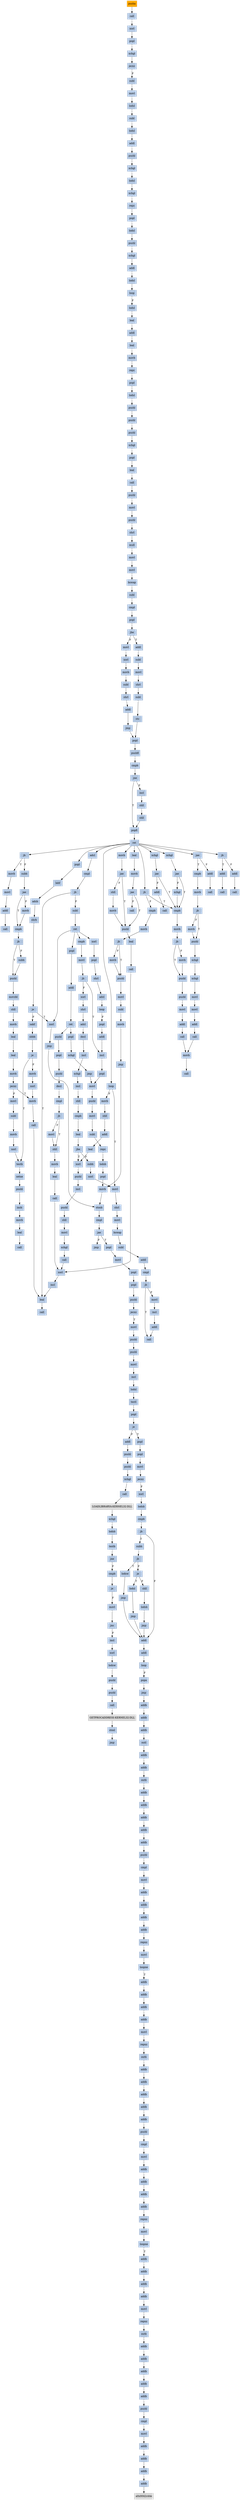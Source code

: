 strict digraph G {
	graph [bgcolor=transparent,
		name=G
	];
	node [color=lightsteelblue,
		fillcolor=lightsteelblue,
		shape=rectangle,
		style=filled
	];
	a0x004677fcpusha_	[color=lightgrey,
		fillcolor=orange,
		label=pusha];
	a0x004677fdcall_0x0046780b	[label=call];
	a0x004677fcpusha_ -> a0x004677fdcall_0x0046780b	[color="#000000"];
	a0x0046780bxorl_ecx_ecx	[label=xorl];
	a0x004677fdcall_0x0046780b -> a0x0046780bxorl_ecx_ecx	[color="#000000"];
	a0x0046780dpopl_esi	[label=popl];
	a0x0046780bxorl_ecx_ecx -> a0x0046780dpopl_esi	[color="#000000"];
	a0x0046780exchgl_ecx_esi_	[label=xchgl];
	a0x0046780dpopl_esi -> a0x0046780exchgl_ecx_esi_	[color="#000000"];
	a0x00467810jecxz_0x00467806	[label=jecxz];
	a0x0046780exchgl_ecx_esi_ -> a0x00467810jecxz_0x00467806	[color="#000000"];
	a0x00467812subl_ecx_esi	[label=subl];
	a0x00467810jecxz_0x00467806 -> a0x00467812subl_ecx_esi	[color="#000000",
		label=F];
	a0x00467814movl_esi_ebx	[label=movl];
	a0x00467812subl_ecx_esi -> a0x00467814movl_esi_ebx	[color="#000000"];
	a0x00467816lodsl_ds_esi__eax	[label=lodsl];
	a0x00467814movl_esi_ebx -> a0x00467816lodsl_ds_esi__eax	[color="#000000"];
	a0x00467817subl_eax_ebx	[label=subl];
	a0x00467816lodsl_ds_esi__eax -> a0x00467817subl_eax_ebx	[color="#000000"];
	a0x00467819lodsl_ds_esi__eax	[label=lodsl];
	a0x00467817subl_eax_ebx -> a0x00467819lodsl_ds_esi__eax	[color="#000000"];
	a0x0046781aaddl_ebx_eax	[label=addl];
	a0x00467819lodsl_ds_esi__eax -> a0x0046781aaddl_ebx_eax	[color="#000000"];
	a0x0046781cpushl_eax	[label=pushl];
	a0x0046781aaddl_ebx_eax -> a0x0046781cpushl_eax	[color="#000000"];
	a0x0046781dxchgl_eax_edi	[label=xchgl];
	a0x0046781cpushl_eax -> a0x0046781dxchgl_eax_edi	[color="#000000"];
	a0x0046781elodsl_ds_esi__eax	[label=lodsl];
	a0x0046781dxchgl_eax_edi -> a0x0046781elodsl_ds_esi__eax	[color="#000000"];
	a0x0046781fxchgl_eax_ecx	[label=xchgl];
	a0x0046781elodsl_ds_esi__eax -> a0x0046781fxchgl_eax_ecx	[color="#000000"];
	a0x00467820repz_movsl_ds_esi__es_edi_	[label=repz];
	a0x0046781fxchgl_eax_ecx -> a0x00467820repz_movsl_ds_esi__es_edi_	[color="#000000"];
	a0x00467822popl_esi	[label=popl];
	a0x00467820repz_movsl_ds_esi__es_edi_ -> a0x00467822popl_esi	[color="#000000"];
	a0x00467823lodsl_ds_esi__eax	[label=lodsl];
	a0x00467822popl_esi -> a0x00467823lodsl_ds_esi__eax	[color="#000000"];
	a0x00467824pushl_esi	[label=pushl];
	a0x00467823lodsl_ds_esi__eax -> a0x00467824pushl_esi	[color="#000000"];
	a0x00467825xchgl_eax_ecx	[label=xchgl];
	a0x00467824pushl_esi -> a0x00467825xchgl_eax_ecx	[color="#000000"];
	a0x00467826addl_ebx_esi_	[label=addl];
	a0x00467825xchgl_eax_ecx -> a0x00467826addl_ebx_esi_	[color="#000000"];
	a0x00467828lodsl_ds_esi__eax	[label=lodsl];
	a0x00467826addl_ebx_esi_ -> a0x00467828lodsl_ds_esi__eax	[color="#000000"];
	a0x00467829loop_0x00467826	[label=loop];
	a0x00467828lodsl_ds_esi__eax -> a0x00467829loop_0x00467826	[color="#000000"];
	a0x0046782blodsl_ds_esi__eax	[label=lodsl];
	a0x00467829loop_0x00467826 -> a0x0046782blodsl_ds_esi__eax	[color="#000000",
		label=F];
	a0x0046782cleal_0x10esi__ebp	[label=leal];
	a0x0046782blodsl_ds_esi__eax -> a0x0046782cleal_0x10esi__ebp	[color="#000000"];
	a0x0046782faddl_ebx_ebp_	[label=addl];
	a0x0046782cleal_0x10esi__ebp -> a0x0046782faddl_ebx_ebp_	[color="#000000"];
	a0x00467832leal_0x1cebp__edi	[label=leal];
	a0x0046782faddl_ebx_ebp_ -> a0x00467832leal_0x1cebp__edi	[color="#000000"];
	a0x00467835movb_0x1cUINT8_ch	[label=movb];
	a0x00467832leal_0x1cebp__edi -> a0x00467835movb_0x1cUINT8_ch	[color="#000000"];
	a0x00467837repz_stosl_eax_es_edi_	[label=repz];
	a0x00467835movb_0x1cUINT8_ch -> a0x00467837repz_stosl_eax_es_edi_	[color="#000000"];
	a0x00467839popl_esi	[label=popl];
	a0x00467837repz_stosl_eax_es_edi_ -> a0x00467839popl_esi	[color="#000000"];
	a0x0046783alodsl_ds_esi__eax	[label=lodsl];
	a0x00467839popl_esi -> a0x0046783alodsl_ds_esi__eax	[color="#000000"];
	a0x0046783bpushl_ebx	[label=pushl];
	a0x0046783alodsl_ds_esi__eax -> a0x0046783bpushl_ebx	[color="#000000"];
	a0x0046783cpushl_eax	[label=pushl];
	a0x0046783bpushl_ebx -> a0x0046783cpushl_eax	[color="#000000"];
	a0x0046783dpushl_ecx	[label=pushl];
	a0x0046783cpushl_eax -> a0x0046783dpushl_ecx	[color="#000000"];
	a0x0046783exchgl_eax_edi	[label=xchgl];
	a0x0046783dpushl_ecx -> a0x0046783exchgl_eax_edi	[color="#000000"];
	a0x0046783fpopl_eax	[label=popl];
	a0x0046783exchgl_eax_edi -> a0x0046783fpopl_eax	[color="#000000"];
	a0x00467840leal_0x5cebpeax4__edx	[label=leal];
	a0x0046783fpopl_eax -> a0x00467840leal_0x5cebpeax4__edx	[color="#000000"];
	a0x00467844call_esi_	[label=call];
	a0x00467840leal_0x5cebpeax4__edx -> a0x00467844call_esi_	[color="#000000"];
	a0x00467a2apushl_eax	[label=pushl];
	a0x00467844call_esi_ -> a0x00467a2apushl_eax	[color="#000000"];
	a0x00467a2bmovl_0x8ebp__eax	[label=movl];
	a0x00467a2apushl_eax -> a0x00467a2bmovl_0x8ebp__eax	[color="#000000"];
	a0x00467a2epushl_edx	[label=pushl];
	a0x00467a2bmovl_0x8ebp__eax -> a0x00467a2epushl_edx	[color="#000000"];
	a0x00467a2fshrl_0xbUINT8_eax	[label=shrl];
	a0x00467a2epushl_edx -> a0x00467a2fshrl_0xbUINT8_eax	[color="#000000"];
	a0x00467a32mull_edx__eax	[label=mull];
	a0x00467a2fshrl_0xbUINT8_eax -> a0x00467a32mull_edx__eax	[color="#000000"];
	a0x00467a34movl_ebp__edx	[label=movl];
	a0x00467a32mull_edx__eax -> a0x00467a34movl_ebp__edx	[color="#000000"];
	a0x00467a37movl_edx__edx	[label=movl];
	a0x00467a34movl_ebp__edx -> a0x00467a37movl_edx__edx	[color="#000000"];
	a0x00467a39bswap_edx	[label=bswap];
	a0x00467a37movl_edx__edx -> a0x00467a39bswap_edx	[color="#000000"];
	a0x00467a3bsubl_0x4ebp__edx	[label=subl];
	a0x00467a39bswap_edx -> a0x00467a3bsubl_0x4ebp__edx	[color="#000000"];
	a0x00467a3ecmpl_edx_eax	[label=cmpl];
	a0x00467a3bsubl_0x4ebp__edx -> a0x00467a3ecmpl_edx_eax	[color="#000000"];
	a0x00467a40popl_edx	[label=popl];
	a0x00467a3ecmpl_edx_eax -> a0x00467a40popl_edx	[color="#000000"];
	a0x00467a41jbe_0x00467a53	[label=jbe];
	a0x00467a40popl_edx -> a0x00467a41jbe_0x00467a53	[color="#000000"];
	a0x00467a43movl_eax_0x8ebp_	[label=movl];
	a0x00467a41jbe_0x00467a53 -> a0x00467a43movl_eax_0x8ebp_	[color="#000000",
		label=F];
	a0x00467a53addl_eax_0x4ebp_	[label=addl];
	a0x00467a41jbe_0x00467a53 -> a0x00467a53addl_eax_0x4ebp_	[color="#000000",
		label=T];
	a0x00467a46xorl_eax_eax	[label=xorl];
	a0x00467a43movl_eax_0x8ebp_ -> a0x00467a46xorl_eax_eax	[color="#000000"];
	a0x00467a48movb_0x8UINT8_ah	[label=movb];
	a0x00467a46xorl_eax_eax -> a0x00467a48movb_0x8UINT8_ah	[color="#000000"];
	a0x00467a4asubl_edx__eax	[label=subl];
	a0x00467a48movb_0x8UINT8_ah -> a0x00467a4asubl_edx__eax	[color="#000000"];
	a0x00467a4cshrl_0x5UINT8_eax	[label=shrl];
	a0x00467a4asubl_edx__eax -> a0x00467a4cshrl_0x5UINT8_eax	[color="#000000"];
	a0x00467a4faddl_eax_edx_	[label=addl];
	a0x00467a4cshrl_0x5UINT8_eax -> a0x00467a4faddl_eax_edx_	[color="#000000"];
	a0x00467a51jmp_0x00467a61	[label=jmp];
	a0x00467a4faddl_eax_edx_ -> a0x00467a51jmp_0x00467a61	[color="#000000"];
	a0x00467a61popl_eax	[label=popl];
	a0x00467a51jmp_0x00467a61 -> a0x00467a61popl_eax	[color="#000000"];
	a0x00467a62pushfl_	[label=pushfl];
	a0x00467a61popl_eax -> a0x00467a62pushfl_	[color="#000000"];
	a0x00467a63cmpb_0x0UINT8_0xbebp_	[label=cmpb];
	a0x00467a62pushfl_ -> a0x00467a63cmpb_0x0UINT8_0xbebp_	[color="#000000"];
	a0x00467a67jne_0x00467a74	[label=jne];
	a0x00467a63cmpb_0x0UINT8_0xbebp_ -> a0x00467a67jne_0x00467a74	[color="#000000"];
	a0x00467a74popfl_	[label=popfl];
	a0x00467a67jne_0x00467a74 -> a0x00467a74popfl_	[color="#000000",
		label=T];
	a0x00467a69incl_ebp_	[label=incl];
	a0x00467a67jne_0x00467a74 -> a0x00467a69incl_ebp_	[color="#000000",
		label=F];
	a0x00467a75ret	[label=ret];
	a0x00467a74popfl_ -> a0x00467a75ret	[color="#000000"];
	a0x00467846jb_0x0046789f	[label=jb];
	a0x00467a75ret -> a0x00467846jb_0x0046789f	[color="#000000"];
	a0x00467a7eadcl_eax_eax	[label=adcl];
	a0x00467a75ret -> a0x00467a7eadcl_eax_eax	[color="#000000"];
	a0x004678a8jae_0x004678f6	[label=jae];
	a0x00467a75ret -> a0x004678a8jae_0x004678f6	[color="#000000"];
	a0x004678aejb_0x004678c9	[label=jb];
	a0x00467a75ret -> a0x004678aejb_0x004678c9	[color="#000000"];
	a0x004678cexchgl_ebx_0x10ebp_	[label=xchgl];
	a0x00467a75ret -> a0x004678cexchgl_ebx_0x10ebp_	[color="#000000"];
	a0x00467a8bleal_0x4edx__edx	[label=leal];
	a0x00467a75ret -> a0x00467a8bleal_0x4edx__edx	[color="#000000"];
	a0x00467a94movb_0x9UINT8_al	[label=movb];
	a0x00467a75ret -> a0x00467a94movb_0x9UINT8_al	[color="#000000"];
	a0x004678d7xchgl_ebx_0x14ebp_	[label=xchgl];
	a0x00467a75ret -> a0x004678d7xchgl_ebx_0x14ebp_	[color="#000000"];
	a0x00467884popl_edx	[label=popl];
	a0x00467a75ret -> a0x00467884popl_edx	[color="#000000"];
	a0x0046796bloop_0x0046794d	[label=loop];
	a0x00467a75ret -> a0x0046796bloop_0x0046794d	[color="#000000"];
	a0x004678b4jb_0x004678df	[label=jb];
	a0x00467a75ret -> a0x004678b4jb_0x004678df	[color="#000000"];
	a0x00467848subb_0x3UINT8_al	[label=subb];
	a0x00467846jb_0x0046789f -> a0x00467848subb_0x3UINT8_al	[color="#000000",
		label=F];
	a0x0046789fmovb_0x30UINT8_cl	[label=movb];
	a0x00467846jb_0x0046789f -> a0x0046789fmovb_0x30UINT8_cl	[color="#000000",
		label=T];
	a0x0046784ajae_0x0046784e	[label=jae];
	a0x00467848subb_0x3UINT8_al -> a0x0046784ajae_0x0046784e	[color="#000000"];
	a0x0046784cmovb_0x0UINT8_al	[label=movb];
	a0x0046784ajae_0x0046784e -> a0x0046784cmovb_0x0UINT8_al	[color="#000000",
		label=F];
	a0x0046784ecmpb_0x7UINT8_al	[label=cmpb];
	a0x0046784ajae_0x0046784e -> a0x0046784ecmpb_0x7UINT8_al	[color="#000000",
		label=T];
	a0x0046784cmovb_0x0UINT8_al -> a0x0046784ecmpb_0x7UINT8_al	[color="#000000"];
	a0x00467850jb_0x00467854	[label=jb];
	a0x0046784ecmpb_0x7UINT8_al -> a0x00467850jb_0x00467854	[color="#000000"];
	a0x00467854pushl_eax	[label=pushl];
	a0x00467850jb_0x00467854 -> a0x00467854pushl_eax	[color="#000000",
		label=T];
	a0x00467852subb_0x3UINT8_al	[label=subb];
	a0x00467850jb_0x00467854 -> a0x00467852subb_0x3UINT8_al	[color="#000000",
		label=F];
	a0x00467855movzbl__1edi__ebx	[label=movzbl];
	a0x00467854pushl_eax -> a0x00467855movzbl__1edi__ebx	[color="#000000"];
	a0x00467859shll_0x3UINT8_ebx	[label=shll];
	a0x00467855movzbl__1edi__ebx -> a0x00467859shll_0x3UINT8_ebx	[color="#000000"];
	a0x0046785cmovb_0x0UINT8_bl	[label=movb];
	a0x00467859shll_0x3UINT8_ebx -> a0x0046785cmovb_0x0UINT8_bl	[color="#000000"];
	a0x0046785eleal_ebxebx2__ebx	[label=leal];
	a0x0046785cmovb_0x0UINT8_bl -> a0x0046785eleal_ebxebx2__ebx	[color="#000000"];
	a0x00467861leal_0x100cebpebx4__ebx	[label=leal];
	a0x0046785eleal_ebxebx2__ebx -> a0x00467861leal_0x100cebpebx4__ebx	[color="#000000"];
	a0x00467868movb_0x1UINT8_al	[label=movb];
	a0x00467861leal_0x100cebpebx4__ebx -> a0x00467868movb_0x1UINT8_al	[color="#000000"];
	a0x0046786ajecxz_0x00467895	[label=jecxz];
	a0x00467868movb_0x1UINT8_al -> a0x0046786ajecxz_0x00467895	[color="#000000"];
	a0x00467895movb_0x1UINT8_ch	[label=movb];
	a0x0046786ajecxz_0x00467895 -> a0x00467895movb_0x1UINT8_ch	[color="#000000",
		label=T];
	a0x0046786cmovl_edi_edx	[label=movl];
	a0x0046786ajecxz_0x00467895 -> a0x0046786cmovl_edi_edx	[color="#000000",
		label=F];
	a0x00467897call_0x8esi_	[label=call];
	a0x00467895movb_0x1UINT8_ch -> a0x00467897call_0x8esi_	[color="#000000"];
	a0x00467a79leal_ebxeax4__edx	[label=leal];
	a0x00467897call_0x8esi_ -> a0x00467a79leal_ebxeax4__edx	[color="#000000"];
	a0x00467a7ccall_esi_	[label=call];
	a0x00467a79leal_ebxeax4__edx -> a0x00467a7ccall_esi_	[color="#000000"];
	a0x00467a80cmpl_ecx_eax	[label=cmpl];
	a0x00467a7eadcl_eax_eax -> a0x00467a80cmpl_ecx_eax	[color="#000000"];
	a0x00467a82jb_0x00467a79	[label=jb];
	a0x00467a80cmpl_ecx_eax -> a0x00467a82jb_0x00467a79	[color="#000000"];
	a0x00467a82jb_0x00467a79 -> a0x00467a79leal_ebxeax4__edx	[color="#000000",
		label=T];
	a0x00467a84subl_ecx_eax	[label=subl];
	a0x00467a82jb_0x00467a79 -> a0x00467a84subl_ecx_eax	[color="#000000",
		label=F];
	a0x00467a56subl_eax_0x8ebp_	[label=subl];
	a0x00467a53addl_eax_0x4ebp_ -> a0x00467a56subl_eax_0x8ebp_	[color="#000000"];
	a0x00467a59movl_edx__eax	[label=movl];
	a0x00467a56subl_eax_0x8ebp_ -> a0x00467a59movl_edx__eax	[color="#000000"];
	a0x00467a5bshrl_0x5UINT8_eax	[label=shrl];
	a0x00467a59movl_edx__eax -> a0x00467a5bshrl_0x5UINT8_eax	[color="#000000"];
	a0x00467a5esubl_eax_edx_	[label=subl];
	a0x00467a5bshrl_0x5UINT8_eax -> a0x00467a5esubl_eax_edx_	[color="#000000"];
	a0x00467a60stc_	[label=stc];
	a0x00467a5esubl_eax_edx_ -> a0x00467a60stc_	[color="#000000"];
	a0x00467a60stc_ -> a0x00467a61popl_eax	[color="#000000"];
	a0x00467a6cshll_0x8UINT8_0x4ebp_	[label=shll];
	a0x00467a69incl_ebp_ -> a0x00467a6cshll_0x8UINT8_0x4ebp_	[color="#000000"];
	a0x00467a70shll_0x8UINT8_0x8ebp_	[label=shll];
	a0x00467a6cshll_0x8UINT8_0x4ebp_ -> a0x00467a70shll_0x8UINT8_0x8ebp_	[color="#000000"];
	a0x00467a70shll_0x8UINT8_0x8ebp_ -> a0x00467a74popfl_	[color="#000000"];
	a0x00467a86ret	[label=ret];
	a0x00467a84subl_ecx_eax -> a0x00467a86ret	[color="#000000"];
	a0x0046789axorl_ecx_ecx	[label=xorl];
	a0x00467a86ret -> a0x0046789axorl_ecx_ecx	[color="#000000"];
	a0x00467aa4popl_ebx	[label=popl];
	a0x00467a86ret -> a0x00467aa4popl_ebx	[color="#000000"];
	a0x0046792acmpb_0x4UINT8_al	[label=cmpb];
	a0x00467a86ret -> a0x0046792acmpb_0x4UINT8_al	[color="#000000"];
	a0x00467983xorl_edx_edx	[label=xorl];
	a0x00467a86ret -> a0x00467983xorl_edx_edx	[color="#000000"];
	a0x0046789cjmp_0x1cesi_	[label=jmp];
	a0x0046789axorl_ecx_ecx -> a0x0046789cjmp_0x1cesi_	[color="#000000"];
	a0x0046799fstosb_al_es_edi_	[label=stosb];
	a0x0046789cjmp_0x1cesi_ -> a0x0046799fstosb_al_es_edi_	[color="#000000"];
	a0x004679a0cmpl_0x24esi__edi	[label=cmpl];
	a0x0046799fstosb_al_es_edi_ -> a0x004679a0cmpl_0x24esi__edi	[color="#000000"];
	a0x004679a3jae_0x004679a8	[label=jae];
	a0x004679a0cmpl_0x24esi__edi -> a0x004679a3jae_0x004679a8	[color="#000000"];
	a0x004679a5jmp_0x20esi_	[label=jmp];
	a0x004679a3jae_0x004679a8 -> a0x004679a5jmp_0x20esi_	[color="#000000",
		label=F];
	a0x004679a8popl_eax	[label=popl];
	a0x004679a3jae_0x004679a8 -> a0x004679a8popl_eax	[color="#000000",
		label=T];
	a0x004678a1movl_0xcebp__ebx	[label=movl];
	a0x0046789fmovb_0x30UINT8_cl -> a0x004678a1movl_0xcebp__ebx	[color="#000000"];
	a0x004678a4addl_ecx_edx	[label=addl];
	a0x004678a1movl_0xcebp__ebx -> a0x004678a4addl_ecx_edx	[color="#000000"];
	a0x004678a6call_esi_	[label=call];
	a0x004678a4addl_ecx_edx -> a0x004678a6call_esi_	[color="#000000"];
	a0x004678aaaddl_ecx_edx	[label=addl];
	a0x004678a8jae_0x004678f6 -> a0x004678aaaddl_ecx_edx	[color="#000000",
		label=F];
	a0x004678f6cmpb_0x7UINT8_al	[label=cmpb];
	a0x004678a8jae_0x004678f6 -> a0x004678f6cmpb_0x7UINT8_al	[color="#000000",
		label=T];
	a0x004678accall_esi_	[label=call];
	a0x004678aaaddl_ecx_edx -> a0x004678accall_esi_	[color="#000000"];
	a0x004678c9addl_0x60UINT8_edx	[label=addl];
	a0x004678aejb_0x004678c9 -> a0x004678c9addl_0x60UINT8_edx	[color="#000000",
		label=T];
	a0x004678b0addl_ecx_edx	[label=addl];
	a0x004678aejb_0x004678c9 -> a0x004678b0addl_ecx_edx	[color="#000000",
		label=F];
	a0x004678cccall_esi_	[label=call];
	a0x004678c9addl_0x60UINT8_edx -> a0x004678cccall_esi_	[color="#000000"];
	a0x004678d1jae_0x004678df	[label=jae];
	a0x004678cexchgl_ebx_0x10ebp_ -> a0x004678d1jae_0x004678df	[color="#000000"];
	a0x004678dfcmpb_0x7UINT8_al	[label=cmpb];
	a0x004678d1jae_0x004678df -> a0x004678dfcmpb_0x7UINT8_al	[color="#000000",
		label=T];
	a0x004678d3addl_ecx_edx	[label=addl];
	a0x004678d1jae_0x004678df -> a0x004678d3addl_ecx_edx	[color="#000000",
		label=F];
	a0x004678e1movb_0x8UINT8_al	[label=movb];
	a0x004678dfcmpb_0x7UINT8_al -> a0x004678e1movb_0x8UINT8_al	[color="#000000"];
	a0x004678e3jb_0x004678e7	[label=jb];
	a0x004678e1movb_0x8UINT8_al -> a0x004678e3jb_0x004678e7	[color="#000000"];
	a0x004678e7pushl_eax	[label=pushl];
	a0x004678e3jb_0x004678e7 -> a0x004678e7pushl_eax	[color="#000000",
		label=T];
	a0x004678e5movb_0xbUINT8_al	[label=movb];
	a0x004678e3jb_0x004678e7 -> a0x004678e5movb_0xbUINT8_al	[color="#000000",
		label=F];
	a0x004678e8pushl_ebx	[label=pushl];
	a0x004678e7pushl_eax -> a0x004678e8pushl_ebx	[color="#000000"];
	a0x004678e9movl_ebp_edx	[label=movl];
	a0x004678e8pushl_ebx -> a0x004678e9movl_ebp_edx	[color="#000000"];
	a0x004678ebaddl_0x38esi__edx	[label=addl];
	a0x004678e9movl_ebp_edx -> a0x004678ebaddl_0x38esi__edx	[color="#000000"];
	a0x004678eecall_0xcesi_	[label=call];
	a0x004678ebaddl_0x38esi__edx -> a0x004678eecall_0xcesi_	[color="#000000"];
	a0x00467a87movb_0x8UINT8_cl	[label=movb];
	a0x004678eecall_0xcesi_ -> a0x00467a87movb_0x8UINT8_cl	[color="#000000"];
	a0x00467a89call_esi_	[label=call];
	a0x00467a87movb_0x8UINT8_cl -> a0x00467a89call_esi_	[color="#000000"];
	a0x00467a8emovb_0x1UINT8_al	[label=movb];
	a0x00467a8bleal_0x4edx__edx -> a0x00467a8emovb_0x1UINT8_al	[color="#000000"];
	a0x00467a90jae_0x00467a9d	[label=jae];
	a0x00467a8emovb_0x1UINT8_al -> a0x00467a90jae_0x00467a9d	[color="#000000"];
	a0x00467a92call_esi_	[label=call];
	a0x00467a90jae_0x00467a9d -> a0x00467a92call_esi_	[color="#000000",
		label=F];
	a0x00467a9dpushl_eax	[label=pushl];
	a0x00467a90jae_0x00467a9d -> a0x00467a9dpushl_eax	[color="#000000",
		label=T];
	a0x00467a96jae_0x00467a9d	[label=jae];
	a0x00467a94movb_0x9UINT8_al -> a0x00467a96jae_0x00467a9d	[color="#000000"];
	a0x00467a96jae_0x00467a9d -> a0x00467a9dpushl_eax	[color="#000000",
		label=T];
	a0x00467a98shll_0x5UINT8_ecx	[label=shll];
	a0x00467a96jae_0x00467a9d -> a0x00467a98shll_0x5UINT8_ecx	[color="#000000",
		label=F];
	a0x00467a9eleal_edxeax4__ebx	[label=leal];
	a0x00467a9dpushl_eax -> a0x00467a9eleal_edxeax4__ebx	[color="#000000"];
	a0x00467aa1call_0x4esi_	[label=call];
	a0x00467a9eleal_edxeax4__ebx -> a0x00467aa1call_0x4esi_	[color="#000000"];
	a0x00467a76xorl_eax_eax	[label=xorl];
	a0x00467aa1call_0x4esi_ -> a0x00467a76xorl_eax_eax	[color="#000000"];
	a0x00467a78incl_eax	[label=incl];
	a0x00467a76xorl_eax_eax -> a0x00467a78incl_eax	[color="#000000"];
	a0x00467a78incl_eax -> a0x00467a79leal_ebxeax4__edx	[color="#000000"];
	a0x00467aa5addl_ebx_eax	[label=addl];
	a0x00467aa4popl_ebx -> a0x00467aa5addl_ebx_eax	[color="#000000"];
	a0x00467aa7ret	[label=ret];
	a0x00467aa5addl_ebx_eax -> a0x00467aa7ret	[color="#000000"];
	a0x004678f1popl_ebx	[label=popl];
	a0x00467aa7ret -> a0x004678f1popl_ebx	[color="#000000"];
	a0x00467910pushl_0x3UINT8	[label=pushl];
	a0x00467aa7ret -> a0x00467910pushl_0x3UINT8	[color="#000000"];
	a0x004678f2xchgl_eax_ecx	[label=xchgl];
	a0x004678f1popl_ebx -> a0x004678f2xchgl_eax_ecx	[color="#000000"];
	a0x004678f3jmp_0x30esi_	[label=jmp];
	a0x004678f2xchgl_eax_ecx -> a0x004678f3jmp_0x30esi_	[color="#000000"];
	a0x00467991movl_ebx_0xcebp_	[label=movl];
	a0x004678f3jmp_0x30esi_ -> a0x00467991movl_ebx_0xcebp_	[color="#000000"];
	a0x00467994pushl_esi	[label=pushl];
	a0x00467991movl_ebx_0xcebp_ -> a0x00467994pushl_esi	[color="#000000"];
	a0x00467995movl_edi_esi	[label=movl];
	a0x00467994pushl_esi -> a0x00467995movl_edi_esi	[color="#000000"];
	a0x00467997subl_ebx_esi	[label=subl];
	a0x00467995movl_edi_esi -> a0x00467997subl_ebx_esi	[color="#000000"];
	a0x00467999repz_movsb_ds_esi__es_edi_	[label=repz];
	a0x00467997subl_ebx_esi -> a0x00467999repz_movsb_ds_esi__es_edi_	[color="#000000"];
	a0x0046799blodsb_ds_esi__al	[label=lodsb];
	a0x00467999repz_movsb_ds_esi__es_edi_ -> a0x0046799blodsb_ds_esi__al	[color="#000000"];
	a0x0046799cpopl_esi	[label=popl];
	a0x0046799blodsb_ds_esi__al -> a0x0046799cpopl_esi	[color="#000000"];
	a0x0046799dmovb_0xffffff80UINT8_cl	[label=movb];
	a0x0046799cpopl_esi -> a0x0046799dmovb_0xffffff80UINT8_cl	[color="#000000"];
	a0x0046799dmovb_0xffffff80UINT8_cl -> a0x0046799fstosb_al_es_edi_	[color="#000000"];
	a0x004678d5call_esi_	[label=call];
	a0x004678d3addl_ecx_edx -> a0x004678d5call_esi_	[color="#000000"];
	a0x004678dajae_0x004678df	[label=jae];
	a0x004678d7xchgl_ebx_0x14ebp_ -> a0x004678dajae_0x004678df	[color="#000000"];
	a0x004678dajae_0x004678df -> a0x004678dfcmpb_0x7UINT8_al	[color="#000000",
		label=T];
	a0x004678dcxchgl_ebx_0x18ebp_	[label=xchgl];
	a0x004678dajae_0x004678df -> a0x004678dcxchgl_ebx_0x18ebp_	[color="#000000",
		label=F];
	a0x004678dcxchgl_ebx_0x18ebp_ -> a0x004678dfcmpb_0x7UINT8_al	[color="#000000"];
	a0x004678e5movb_0xbUINT8_al -> a0x004678e7pushl_eax	[color="#000000"];
	a0x00467852subb_0x3UINT8_al -> a0x00467854pushl_eax	[color="#000000"];
	a0x0046786esubl_0xcebp__edx	[label=subl];
	a0x0046786cmovl_edi_edx -> a0x0046786esubl_0xcebp__edx	[color="#000000"];
	a0x00467871movb_edx__ch	[label=movb];
	a0x0046786esubl_0xcebp__edx -> a0x00467871movb_edx__ch	[color="#000000"];
	a0x00467873xorl_edx_edx	[label=xorl];
	a0x00467871movb_edx__ch -> a0x00467873xorl_edx_edx	[color="#000000"];
	a0x00467875testb_ch_cl	[label=testb];
	a0x00467873xorl_edx_edx -> a0x00467875testb_ch_cl	[color="#000000"];
	a0x00467877setne_dh	[label=setne];
	a0x00467875testb_ch_cl -> a0x00467877setne_dh	[color="#000000"];
	a0x0046787apushl_edx	[label=pushl];
	a0x00467877setne_dh -> a0x0046787apushl_edx	[color="#000000"];
	a0x0046787bincb_dh	[label=incb];
	a0x0046787apushl_edx -> a0x0046787bincb_dh	[color="#000000"];
	a0x0046787dmovb_al_dl	[label=movb];
	a0x0046787bincb_dh -> a0x0046787dmovb_al_dl	[color="#000000"];
	a0x0046787fleal_ebxedx4__edx	[label=leal];
	a0x0046787dmovb_al_dl -> a0x0046787fleal_ebxedx4__edx	[color="#000000"];
	a0x00467882call_esi_	[label=call];
	a0x0046787fleal_ebxedx4__edx -> a0x00467882call_esi_	[color="#000000"];
	a0x00467885lahf_	[label=lahf];
	a0x00467884popl_edx -> a0x00467885lahf_	[color="#000000"];
	a0x00467886adcb_al_al	[label=adcb];
	a0x00467885lahf_ -> a0x00467886adcb_al_al	[color="#000000"];
	a0x00467888shrb_cl	[label=shrb];
	a0x00467886adcb_al_al -> a0x00467888shrb_cl	[color="#000000"];
	a0x0046788aje_0x0046789a	[label=je];
	a0x00467888shrb_cl -> a0x0046788aje_0x0046789a	[color="#000000"];
	a0x0046788aje_0x0046789a -> a0x0046789axorl_ecx_ecx	[color="#000000",
		label=T];
	a0x0046788csahf_	[label=sahf];
	a0x0046788aje_0x0046789a -> a0x0046788csahf_	[color="#000000",
		label=F];
	a0x0046788dsbbb_dl_dh	[label=sbbb];
	a0x0046788csahf_ -> a0x0046788dsbbb_dl_dh	[color="#000000"];
	a0x0046788fje_0x00467875	[label=je];
	a0x0046788dsbbb_dl_dh -> a0x0046788fje_0x00467875	[color="#000000"];
	a0x0046788fje_0x00467875 -> a0x00467875testb_ch_cl	[color="#000000",
		label=T];
	a0x00467891movb_0x0UINT8_ah	[label=movb];
	a0x0046788fje_0x00467875 -> a0x00467891movb_0x0UINT8_ah	[color="#000000",
		label=F];
	a0x00467893xorl_ecx_ecx	[label=xorl];
	a0x00467891movb_0x0UINT8_ah -> a0x00467893xorl_ecx_ecx	[color="#000000"];
	a0x00467893xorl_ecx_ecx -> a0x00467895movb_0x1UINT8_ch	[color="#000000"];
	a0x004678f8movb_0x7UINT8_al	[label=movb];
	a0x004678f6cmpb_0x7UINT8_al -> a0x004678f8movb_0x7UINT8_al	[color="#000000"];
	a0x004678fajb_0x004678fe	[label=jb];
	a0x004678f8movb_0x7UINT8_al -> a0x004678fajb_0x004678fe	[color="#000000"];
	a0x004678fepushl_eax	[label=pushl];
	a0x004678fajb_0x004678fe -> a0x004678fepushl_eax	[color="#000000",
		label=T];
	a0x004678fcmovb_0xaUINT8_al	[label=movb];
	a0x004678fajb_0x004678fe -> a0x004678fcmovb_0xaUINT8_al	[color="#000000",
		label=F];
	a0x004678ffxchgl_ebx_0x10ebp_	[label=xchgl];
	a0x004678fepushl_eax -> a0x004678ffxchgl_ebx_0x10ebp_	[color="#000000"];
	a0x00467902xchgl_ebx_0x14ebp_	[label=xchgl];
	a0x004678ffxchgl_ebx_0x10ebp_ -> a0x00467902xchgl_ebx_0x14ebp_	[color="#000000"];
	a0x00467905movl_ebx_0x18ebp_	[label=movl];
	a0x00467902xchgl_ebx_0x14ebp_ -> a0x00467905movl_ebx_0x18ebp_	[color="#000000"];
	a0x00467908movl_ebp_edx	[label=movl];
	a0x00467905movl_ebx_0x18ebp_ -> a0x00467908movl_ebp_edx	[color="#000000"];
	a0x0046790aaddl_0x3cesi__edx	[label=addl];
	a0x00467908movl_ebp_edx -> a0x0046790aaddl_0x3cesi__edx	[color="#000000"];
	a0x0046790dcall_0xcesi_	[label=call];
	a0x0046790aaddl_0x3cesi__edx -> a0x0046790dcall_0xcesi_	[color="#000000"];
	a0x0046790dcall_0xcesi_ -> a0x00467a87movb_0x8UINT8_cl	[color="#000000"];
	a0x00467a9bmovb_0x11UINT8_al	[label=movb];
	a0x00467a98shll_0x5UINT8_ecx -> a0x00467a9bmovb_0x11UINT8_al	[color="#000000"];
	a0x00467a9bmovb_0x11UINT8_al -> a0x00467a9dpushl_eax	[color="#000000"];
	a0x00467912popl_ecx	[label=popl];
	a0x00467910pushl_0x3UINT8 -> a0x00467912popl_ecx	[color="#000000"];
	a0x00467913pushl_eax	[label=pushl];
	a0x00467912popl_ecx -> a0x00467913pushl_eax	[color="#000000"];
	a0x00467914decl_eax	[label=decl];
	a0x00467913pushl_eax -> a0x00467914decl_eax	[color="#000000"];
	a0x00467915cmpl_ecx_eax	[label=cmpl];
	a0x00467914decl_eax -> a0x00467915cmpl_ecx_eax	[color="#000000"];
	a0x00467917jb_0x0046791b	[label=jb];
	a0x00467915cmpl_ecx_eax -> a0x00467917jb_0x0046791b	[color="#000000"];
	a0x00467919movl_ecx_eax	[label=movl];
	a0x00467917jb_0x0046791b -> a0x00467919movl_ecx_eax	[color="#000000",
		label=F];
	a0x0046791bshll_0x6UINT8_eax	[label=shll];
	a0x00467917jb_0x0046791b -> a0x0046791bshll_0x6UINT8_eax	[color="#000000",
		label=T];
	a0x00467919movl_ecx_eax -> a0x0046791bshll_0x6UINT8_eax	[color="#000000"];
	a0x0046791emovb_0x40UINT8_cl	[label=movb];
	a0x0046791bshll_0x6UINT8_eax -> a0x0046791emovb_0x40UINT8_cl	[color="#000000"];
	a0x00467920leal_0x37cebpeax4__ebx	[label=leal];
	a0x0046791emovb_0x40UINT8_cl -> a0x00467920leal_0x37cebpeax4__ebx	[color="#000000"];
	a0x00467927call_0x4esi_	[label=call];
	a0x00467920leal_0x37cebpeax4__ebx -> a0x00467927call_0x4esi_	[color="#000000"];
	a0x00467927call_0x4esi_ -> a0x00467a76xorl_eax_eax	[color="#000000"];
	a0x0046792cmovl_eax_ebx	[label=movl];
	a0x0046792acmpb_0x4UINT8_al -> a0x0046792cmovl_eax_ebx	[color="#000000"];
	a0x0046792ejb_0x0046798f	[label=jb];
	a0x0046792cmovl_eax_ebx -> a0x0046792ejb_0x0046798f	[color="#000000"];
	a0x0046798fincl_ebx	[label=incl];
	a0x0046792ejb_0x0046798f -> a0x0046798fincl_ebx	[color="#000000",
		label=T];
	a0x00467930xorl_ebx_ebx	[label=xorl];
	a0x0046792ejb_0x0046798f -> a0x00467930xorl_ebx_ebx	[color="#000000",
		label=F];
	a0x00467990popl_ecx	[label=popl];
	a0x0046798fincl_ebx -> a0x00467990popl_ecx	[color="#000000"];
	a0x00467990popl_ecx -> a0x00467991movl_ebx_0xcebp_	[color="#000000"];
	a0x00467932shrl_eax	[label=shrl];
	a0x00467930xorl_ebx_ebx -> a0x00467932shrl_eax	[color="#000000"];
	a0x00467934adcl_ebx_ebx	[label=adcl];
	a0x00467932shrl_eax -> a0x00467934adcl_ebx_ebx	[color="#000000"];
	a0x00467936decl_eax	[label=decl];
	a0x00467934adcl_ebx_ebx -> a0x00467936decl_eax	[color="#000000"];
	a0x00467937incl_ebx	[label=incl];
	a0x00467936decl_eax -> a0x00467937incl_ebx	[color="#000000"];
	a0x00467938xchgl_eax_ecx	[label=xchgl];
	a0x00467937incl_ebx -> a0x00467938xchgl_eax_ecx	[color="#000000"];
	a0x00467939incl_ebx	[label=incl];
	a0x00467938xchgl_eax_ecx -> a0x00467939incl_ebx	[color="#000000"];
	a0x0046793ashll_cl_ebx	[label=shll];
	a0x00467939incl_ebx -> a0x0046793ashll_cl_ebx	[color="#000000"];
	a0x0046793ccmpb_0x5UINT8_cl	[label=cmpb];
	a0x0046793ashll_cl_ebx -> a0x0046793ccmpb_0x5UINT8_cl	[color="#000000"];
	a0x0046793fleal_0x17cebpebx4__edx	[label=leal];
	a0x0046793ccmpb_0x5UINT8_cl -> a0x0046793fleal_0x17cebpebx4__edx	[color="#000000"];
	a0x00467946jbe_0x00467976	[label=jbe];
	a0x0046793fleal_0x17cebpebx4__edx -> a0x00467946jbe_0x00467976	[color="#000000"];
	a0x00467948subb_0x4UINT8_cl	[label=subb];
	a0x00467946jbe_0x00467976 -> a0x00467948subb_0x4UINT8_cl	[color="#000000",
		label=F];
	a0x00467976xorl_eax_eax	[label=xorl];
	a0x00467946jbe_0x00467976 -> a0x00467976xorl_eax_eax	[color="#000000",
		label=T];
	a0x0046794bxorl_eax_eax	[label=xorl];
	a0x00467948subb_0x4UINT8_cl -> a0x0046794bxorl_eax_eax	[color="#000000"];
	a0x0046794dmovl_ebp__edx	[label=movl];
	a0x0046794bxorl_eax_eax -> a0x0046794dmovl_ebp__edx	[color="#000000"];
	a0x00467950shrl_0x8ebp_	[label=shrl];
	a0x0046794dmovl_ebp__edx -> a0x00467950shrl_0x8ebp_	[color="#000000"];
	a0x00467953movl_edx__edx	[label=movl];
	a0x00467950shrl_0x8ebp_ -> a0x00467953movl_edx__edx	[color="#000000"];
	a0x00467955bswap_edx	[label=bswap];
	a0x00467953movl_edx__edx -> a0x00467955bswap_edx	[color="#000000"];
	a0x00467957subl_0x4ebp__edx	[label=subl];
	a0x00467955bswap_edx -> a0x00467957subl_0x4ebp__edx	[color="#000000"];
	a0x0046795aaddl_eax_eax	[label=addl];
	a0x00467957subl_0x4ebp__edx -> a0x0046795aaddl_eax_eax	[color="#000000"];
	a0x0046795ccmpl_0x8ebp__edx	[label=cmpl];
	a0x0046795aaddl_eax_eax -> a0x0046795ccmpl_0x8ebp__edx	[color="#000000"];
	a0x0046795fjb_0x00467968	[label=jb];
	a0x0046795ccmpl_0x8ebp__edx -> a0x0046795fjb_0x00467968	[color="#000000"];
	a0x00467968call_0x10esi_	[label=call];
	a0x0046795fjb_0x00467968 -> a0x00467968call_0x10esi_	[color="#000000",
		label=T];
	a0x00467961movl_0x8ebp__edx	[label=movl];
	a0x0046795fjb_0x00467968 -> a0x00467961movl_0x8ebp__edx	[color="#000000",
		label=F];
	a0x0046796bloop_0x0046794d -> a0x0046794dmovl_ebp__edx	[color="#000000",
		label=T];
	a0x0046796dmovb_0x4UINT8_cl	[label=movb];
	a0x0046796bloop_0x0046794d -> a0x0046796dmovb_0x4UINT8_cl	[color="#000000",
		label=F];
	a0x00467964incl_eax	[label=incl];
	a0x00467961movl_0x8ebp__edx -> a0x00467964incl_eax	[color="#000000"];
	a0x00467965addl_edx_0x4ebp_	[label=addl];
	a0x00467964incl_eax -> a0x00467965addl_edx_0x4ebp_	[color="#000000"];
	a0x00467965addl_edx_0x4ebp_ -> a0x00467968call_0x10esi_	[color="#000000"];
	a0x0046796fshll_cl_eax	[label=shll];
	a0x0046796dmovb_0x4UINT8_cl -> a0x0046796fshll_cl_eax	[color="#000000"];
	a0x00467971addl_eax_ebx	[label=addl];
	a0x0046796fshll_cl_eax -> a0x00467971addl_eax_ebx	[color="#000000"];
	a0x00467973leal_0x1cebp__edx	[label=leal];
	a0x00467971addl_eax_ebx -> a0x00467973leal_0x1cebp__edx	[color="#000000"];
	a0x00467973leal_0x1cebp__edx -> a0x00467976xorl_eax_eax	[color="#000000"];
	a0x00467978pushl_ebx	[label=pushl];
	a0x00467976xorl_eax_eax -> a0x00467978pushl_ebx	[color="#000000"];
	a0x00467979incl_eax	[label=incl];
	a0x00467978pushl_ebx -> a0x00467979incl_eax	[color="#000000"];
	a0x0046797apushl_ecx	[label=pushl];
	a0x00467979incl_eax -> a0x0046797apushl_ecx	[color="#000000"];
	a0x0046797bshll_cl_eax	[label=shll];
	a0x0046797apushl_ecx -> a0x0046797bshll_cl_eax	[color="#000000"];
	a0x0046797dmovl_edx_ebx	[label=movl];
	a0x0046797bshll_cl_eax -> a0x0046797dmovl_edx_ebx	[color="#000000"];
	a0x0046797fxchgl_eax_ecx	[label=xchgl];
	a0x0046797dmovl_edx_ebx -> a0x0046797fxchgl_eax_ecx	[color="#000000"];
	a0x00467980call_0x4esi_	[label=call];
	a0x0046797fxchgl_eax_ecx -> a0x00467980call_0x4esi_	[color="#000000"];
	a0x00467980call_0x4esi_ -> a0x00467a76xorl_eax_eax	[color="#000000"];
	a0x00467985popl_ecx	[label=popl];
	a0x00467983xorl_edx_edx -> a0x00467985popl_ecx	[color="#000000"];
	a0x00467986shrl_eax	[label=shrl];
	a0x00467985popl_ecx -> a0x00467986shrl_eax	[color="#000000"];
	a0x00467988adcl_edx_edx	[label=adcl];
	a0x00467986shrl_eax -> a0x00467988adcl_edx_edx	[color="#000000"];
	a0x0046798aloop_0x00467986	[label=loop];
	a0x00467988adcl_edx_edx -> a0x0046798aloop_0x00467986	[color="#000000"];
	a0x0046798cpopl_ebx	[label=popl];
	a0x0046798aloop_0x00467986 -> a0x0046798cpopl_ebx	[color="#000000",
		label=F];
	a0x0046798daddl_edx_ebx	[label=addl];
	a0x0046798cpopl_ebx -> a0x0046798daddl_edx_ebx	[color="#000000"];
	a0x0046798daddl_edx_ebx -> a0x0046798fincl_ebx	[color="#000000"];
	a0x004678b2call_esi_	[label=call];
	a0x004678b0addl_ecx_edx -> a0x004678b2call_esi_	[color="#000000"];
	a0x004678b4jb_0x004678df -> a0x004678dfcmpb_0x7UINT8_al	[color="#000000",
		label=T];
	a0x004678b6cmpb_0x7UINT8_al	[label=cmpb];
	a0x004678b4jb_0x004678df -> a0x004678b6cmpb_0x7UINT8_al	[color="#000000",
		label=F];
	a0x004678fcmovb_0xaUINT8_al -> a0x004678fepushl_eax	[color="#000000"];
	a0x004678b8movb_0x9UINT8_al	[label=movb];
	a0x004678b6cmpb_0x7UINT8_al -> a0x004678b8movb_0x9UINT8_al	[color="#000000"];
	a0x004678bajb_0x004678be	[label=jb];
	a0x004678b8movb_0x9UINT8_al -> a0x004678bajb_0x004678be	[color="#000000"];
	a0x004678bcmovb_0xbUINT8_al	[label=movb];
	a0x004678bajb_0x004678be -> a0x004678bcmovb_0xbUINT8_al	[color="#000000",
		label=F];
	a0x004678bepushl_eax	[label=pushl];
	a0x004678bajb_0x004678be -> a0x004678bepushl_eax	[color="#000000",
		label=T];
	a0x004678bcmovb_0xbUINT8_al -> a0x004678bepushl_eax	[color="#000000"];
	a0x004678bfmovl_edi_eax	[label=movl];
	a0x004678bepushl_eax -> a0x004678bfmovl_edi_eax	[color="#000000"];
	a0x004678c1subl_0xcebp__eax	[label=subl];
	a0x004678bfmovl_edi_eax -> a0x004678c1subl_0xcebp__eax	[color="#000000"];
	a0x004678c4movb_eax__al	[label=movb];
	a0x004678c1subl_0xcebp__eax -> a0x004678c4movb_eax__al	[color="#000000"];
	a0x004678c6jmp_0x18esi_	[label=jmp];
	a0x004678c4movb_eax__al -> a0x004678c6jmp_0x18esi_	[color="#000000"];
	a0x004678c6jmp_0x18esi_ -> a0x0046799dmovb_0xffffff80UINT8_cl	[color="#000000"];
	a0x004679a9movl_0x40esi__ecx	[label=movl];
	a0x004679a8popl_eax -> a0x004679a9movl_0x40esi__ecx	[color="#000000"];
	a0x004679acpopl_edi	[label=popl];
	a0x004679a9movl_0x40esi__ecx -> a0x004679acpopl_edi	[color="#000000"];
	a0x004679adpopl_edx	[label=popl];
	a0x004679acpopl_edi -> a0x004679adpopl_edx	[color="#000000"];
	a0x004679aepushl_edi	[label=pushl];
	a0x004679adpopl_edx -> a0x004679aepushl_edi	[color="#000000"];
	a0x004679afjecxz_0x004679cc	[label=jecxz];
	a0x004679aepushl_edi -> a0x004679afjecxz_0x004679cc	[color="#000000"];
	a0x004679ccmovl_0x28esi__ebx	[label=movl];
	a0x004679afjecxz_0x004679cc -> a0x004679ccmovl_0x28esi__ebx	[color="#000000",
		label=T];
	a0x004679cfpushl_esi	[label=pushl];
	a0x004679ccmovl_0x28esi__ebx -> a0x004679cfpushl_esi	[color="#000000"];
	a0x004679d0pushl_edx	[label=pushl];
	a0x004679cfpushl_esi -> a0x004679d0pushl_edx	[color="#000000"];
	a0x004679d1movl_0x2cesi__esi	[label=movl];
	a0x004679d0pushl_edx -> a0x004679d1movl_0x2cesi__esi	[color="#000000"];
	a0x004679d4incl_esi	[label=incl];
	a0x004679d1movl_0x2cesi__esi -> a0x004679d4incl_esi	[color="#000000"];
	a0x004679d5lodsl_ds_esi__eax	[label=lodsl];
	a0x004679d4incl_esi -> a0x004679d5lodsl_ds_esi__eax	[color="#000000"];
	a0x004679d6testl_eax_eax	[label=testl];
	a0x004679d5lodsl_ds_esi__eax -> a0x004679d6testl_eax_eax	[color="#000000"];
	a0x004679d8popl_edx	[label=popl];
	a0x004679d6testl_eax_eax -> a0x004679d8popl_edx	[color="#000000"];
	a0x004679d9je_0x004679fd	[label=je];
	a0x004679d8popl_edx -> a0x004679d9je_0x004679fd	[color="#000000"];
	a0x004679dbaddl_edx_eax	[label=addl];
	a0x004679d9je_0x004679fd -> a0x004679dbaddl_edx_eax	[color="#000000",
		label=F];
	a0x004679fdpopl_ecx	[label=popl];
	a0x004679d9je_0x004679fd -> a0x004679fdpopl_ecx	[color="#000000",
		label=T];
	a0x004679ddpushl_edx	[label=pushl];
	a0x004679dbaddl_edx_eax -> a0x004679ddpushl_edx	[color="#000000"];
	a0x004679depushl_esi	[label=pushl];
	a0x004679ddpushl_edx -> a0x004679depushl_esi	[color="#000000"];
	a0x004679dfxchgl_eax_edi	[label=xchgl];
	a0x004679depushl_esi -> a0x004679dfxchgl_eax_edi	[color="#000000"];
	a0x004679e0call__4ebx_	[label=call];
	a0x004679dfxchgl_eax_edi -> a0x004679e0call__4ebx_	[color="#000000"];
	LOADLIBRARYA_KERNEL32_DLL	[color=lightgrey,
		fillcolor=lightgrey,
		label="LOADLIBRARYA-KERNEL32-DLL"];
	a0x004679e0call__4ebx_ -> LOADLIBRARYA_KERNEL32_DLL	[color="#000000"];
	a0x004679e3xchgl_eax_ebp	[label=xchgl];
	LOADLIBRARYA_KERNEL32_DLL -> a0x004679e3xchgl_eax_ebp	[color="#000000"];
	a0x004679e4lodsb_ds_esi__al	[label=lodsb];
	a0x004679e3xchgl_eax_ebp -> a0x004679e4lodsb_ds_esi__al	[color="#000000"];
	a0x004679e5testb_al_al	[label=testb];
	a0x004679e4lodsb_ds_esi__al -> a0x004679e5testb_al_al	[color="#000000"];
	a0x004679e7jne_0x004679e4	[label=jne];
	a0x004679e5testb_al_al -> a0x004679e7jne_0x004679e4	[color="#000000"];
	a0x004679e9cmpb_al_esi_	[label=cmpb];
	a0x004679e7jne_0x004679e4 -> a0x004679e9cmpb_al_esi_	[color="#000000",
		label=F];
	a0x004679ebje_0x004679d4	[label=je];
	a0x004679e9cmpb_al_esi_ -> a0x004679ebje_0x004679d4	[color="#000000"];
	a0x004679edmovl_esi_eax	[label=movl];
	a0x004679ebje_0x004679d4 -> a0x004679edmovl_esi_eax	[color="#000000",
		label=F];
	a0x004679efjns_0x004679f6	[label=jns];
	a0x004679edmovl_esi_eax -> a0x004679efjns_0x004679f6	[color="#000000"];
	a0x004679f1incl_esi	[label=incl];
	a0x004679efjns_0x004679f6 -> a0x004679f1incl_esi	[color="#000000",
		label=F];
	a0x004679f2xorl_eax_eax	[label=xorl];
	a0x004679f1incl_esi -> a0x004679f2xorl_eax_eax	[color="#000000"];
	a0x004679f4lodsw_ds_esi__ax	[label=lodsw];
	a0x004679f2xorl_eax_eax -> a0x004679f4lodsw_ds_esi__ax	[color="#000000"];
	a0x004679f6pushl_eax	[label=pushl];
	a0x004679f4lodsw_ds_esi__ax -> a0x004679f6pushl_eax	[color="#000000"];
	a0x004679f7pushl_ebp	[label=pushl];
	a0x004679f6pushl_eax -> a0x004679f7pushl_ebp	[color="#000000"];
	a0x004679f8call_ebx_	[label=call];
	a0x004679f7pushl_ebp -> a0x004679f8call_ebx_	[color="#000000"];
	GETPROCADDRESS_KERNEL32_DLL	[color=lightgrey,
		fillcolor=lightgrey,
		label="GETPROCADDRESS-KERNEL32-DLL"];
	a0x004679f8call_ebx_ -> GETPROCADDRESS_KERNEL32_DLL	[color="#000000"];
	a0x004679fastosl_eax_es_edi_	[label=stosl];
	GETPROCADDRESS_KERNEL32_DLL -> a0x004679fastosl_eax_es_edi_	[color="#000000"];
	a0x004679fbjmp_0x004679e4	[label=jmp];
	a0x004679fastosl_eax_es_edi_ -> a0x004679fbjmp_0x004679e4	[color="#000000"];
	a0x004679fepopl_edi	[label=popl];
	a0x004679fdpopl_ecx -> a0x004679fepopl_edi	[color="#000000"];
	a0x004679ffmovl_0x44ecx__ecx	[label=movl];
	a0x004679fepopl_edi -> a0x004679ffmovl_0x44ecx__ecx	[color="#000000"];
	a0x00467a02jecxz_0x00467a11	[label=jecxz];
	a0x004679ffmovl_0x44ecx__ecx -> a0x00467a02jecxz_0x00467a11	[color="#000000"];
	a0x00467a04xorl_eax_eax	[label=xorl];
	a0x00467a02jecxz_0x00467a11 -> a0x00467a04xorl_eax_eax	[color="#000000",
		label=F];
	a0x00467a06lodsb_ds_esi__al	[label=lodsb];
	a0x00467a04xorl_eax_eax -> a0x00467a06lodsb_ds_esi__al	[color="#000000"];
	a0x00467a07cmpb_0x4UINT8_al	[label=cmpb];
	a0x00467a06lodsb_ds_esi__al -> a0x00467a07cmpb_0x4UINT8_al	[color="#000000"];
	a0x00467a09jb_0x00467a17	[label=jb];
	a0x00467a07cmpb_0x4UINT8_al -> a0x00467a09jb_0x00467a17	[color="#000000"];
	a0x00467a17subb_0x1UINT8_al	[label=subb];
	a0x00467a09jb_0x00467a17 -> a0x00467a17subb_0x1UINT8_al	[color="#000000",
		label=T];
	a0x00467a0baddl_eax_edi	[label=addl];
	a0x00467a09jb_0x00467a17 -> a0x00467a0baddl_eax_edi	[color="#000000",
		label=F];
	a0x00467a19jb_0x00467a23	[label=jb];
	a0x00467a17subb_0x1UINT8_al -> a0x00467a19jb_0x00467a23	[color="#000000"];
	a0x00467a23lodsw_ds_esi__ax	[label=lodsw];
	a0x00467a19jb_0x00467a23 -> a0x00467a23lodsw_ds_esi__ax	[color="#000000",
		label=T];
	a0x00467a1bje_0x00467a27	[label=je];
	a0x00467a19jb_0x00467a23 -> a0x00467a1bje_0x00467a27	[color="#000000",
		label=F];
	a0x00467a25jmp_0x00467a0b	[label=jmp];
	a0x00467a23lodsw_ds_esi__ax -> a0x00467a25jmp_0x00467a0b	[color="#000000"];
	a0x00467a25jmp_0x00467a0b -> a0x00467a0baddl_eax_edi	[color="#000000"];
	a0x00467a0daddl_edx_edi_	[label=addl];
	a0x00467a0baddl_eax_edi -> a0x00467a0daddl_edx_edi_	[color="#000000"];
	a0x00467a0floop_0x00467a04	[label=loop];
	a0x00467a0daddl_edx_edi_ -> a0x00467a0floop_0x00467a04	[color="#000000"];
	a0x00467a11popa_	[label=popa];
	a0x00467a0floop_0x00467a04 -> a0x00467a11popa_	[color="#000000",
		label=F];
	a0x00467a27lodsl_ds_esi__eax	[label=lodsl];
	a0x00467a1bje_0x00467a27 -> a0x00467a27lodsl_ds_esi__eax	[color="#000000",
		label=T];
	a0x00467a1dshll_0x8UINT8_eax	[label=shll];
	a0x00467a1bje_0x00467a27 -> a0x00467a1dshll_0x8UINT8_eax	[color="#000000",
		label=F];
	a0x00467a28jmp_0x00467a0b	[label=jmp];
	a0x00467a27lodsl_ds_esi__eax -> a0x00467a28jmp_0x00467a0b	[color="#000000"];
	a0x00467a28jmp_0x00467a0b -> a0x00467a0baddl_eax_edi	[color="#000000"];
	a0x00467a20lodsb_ds_esi__al	[label=lodsb];
	a0x00467a1dshll_0x8UINT8_eax -> a0x00467a20lodsb_ds_esi__al	[color="#000000"];
	a0x00467a21jmp_0x00467a0b	[label=jmp];
	a0x00467a20lodsb_ds_esi__al -> a0x00467a21jmp_0x00467a0b	[color="#000000"];
	a0x00467a21jmp_0x00467a0b -> a0x00467a0baddl_eax_edi	[color="#000000"];
	a0x00467a12jmp_0x0042c3a6	[label=jmp];
	a0x00467a11popa_ -> a0x00467a12jmp_0x0042c3a6	[color="#000000"];
	a0x0042c3a6addb_al_eax_	[label=addb];
	a0x00467a12jmp_0x0042c3a6 -> a0x0042c3a6addb_al_eax_	[color="#000000"];
	a0x0042c3a8addb_al_eax_	[label=addb];
	a0x0042c3a6addb_al_eax_ -> a0x0042c3a8addb_al_eax_	[color="#000000"];
	a0x0042c3aaaddb_ch__1545142030ebp_	[label=addb];
	a0x0042c3a8addb_al_eax_ -> a0x0042c3aaaddb_ch__1545142030ebp_	[color="#000000"];
	a0x0042c3b0outl_eax_0xffffffa3UINT8	[label=outl];
	a0x0042c3aaaddb_ch__1545142030ebp_ -> a0x0042c3b0outl_eax_0xffffffa3UINT8	[color="#000000"];
	a0x0042c3b3addb_dh_dl	[label=addb];
	a0x0042c3b0outl_eax_0xffffffa3UINT8 -> a0x0042c3b3addb_dh_dl	[color="#000000"];
	a0x0042c3b5addb_ah_bh	[label=addb];
	a0x0042c3b3addb_dh_dl -> a0x0042c3b5addb_ah_bh	[color="#000000"];
	a0x0042c3b7outb_al_dx	[label=outb];
	a0x0042c3b5addb_ah_bh -> a0x0042c3b7outb_al_dx	[color="#000000"];
	a0x0042c3b8addb_al_eax_	[label=addb];
	a0x0042c3b7outb_al_dx -> a0x0042c3b8addb_al_eax_	[color="#000000"];
	a0x0042c3baaddb_al_eax_	[label=addb];
	a0x0042c3b8addb_al_eax_ -> a0x0042c3baaddb_al_eax_	[color="#000000"];
	a0x0042c3bcaddb_bl_ebp_	[label=addb];
	a0x0042c3baaddb_al_eax_ -> a0x0042c3bcaddb_bl_ebp_	[color="#000000"];
	a0x0042c3c2addb_ch_eaxeax_	[label=addb];
	a0x0042c3bcaddb_bl_ebp_ -> a0x0042c3c2addb_ch_eaxeax_	[color="#000000"];
	a0x0042c3c5addb_dh_dl	[label=addb];
	a0x0042c3c2addb_ch_eaxeax_ -> a0x0042c3c5addb_dh_dl	[color="#000000"];
	a0x0042c3c7pushl_eax	[label=pushl];
	a0x0042c3c5addb_dh_dl -> a0x0042c3c7pushl_eax	[color="#000000"];
	a0x0042c3c8cmpl_esi__70ebp_	[label=cmpl];
	a0x0042c3c7pushl_eax -> a0x0042c3c8cmpl_esi__70ebp_	[color="#000000"];
	a0x0042c3cbmovl_0xf2UINT32_edx	[label=movl];
	a0x0042c3c8cmpl_esi__70ebp_ -> a0x0042c3cbmovl_0xf2UINT32_edx	[color="#000000"];
	a0x0042c3d0addb_ah_al	[label=addb];
	a0x0042c3cbmovl_0xf2UINT32_edx -> a0x0042c3d0addb_ah_al	[color="#000000"];
	a0x0042c3d2addb_al_eax_	[label=addb];
	a0x0042c3d0addb_ah_al -> a0x0042c3d2addb_al_eax_	[color="#000000"];
	a0x0042c3d4addb_al_eax_	[label=addb];
	a0x0042c3d2addb_al_eax_ -> a0x0042c3d4addb_al_eax_	[color="#000000"];
	a0x0042c3d6addb_al_eax_	[label=addb];
	a0x0042c3d4addb_al_eax_ -> a0x0042c3d6addb_al_eax_	[color="#000000"];
	a0x0042c3d8repnz_addb_ah_bh	[label=repnz];
	a0x0042c3d6addb_al_eax_ -> a0x0042c3d8repnz_addb_ah_bh	[color="#000000"];
	a0x0042c3dbmovl_eax_0xc4f200	[label=movl];
	a0x0042c3d8repnz_addb_ah_bh -> a0x0042c3dbmovl_eax_0xc4f200	[color="#000000"];
	a0x0042c3e0loopne_0x42c3e2	[label=loopne];
	a0x0042c3dbmovl_eax_0xc4f200 -> a0x0042c3e0loopne_0x42c3e2	[color="#000000"];
	a0x0042c3e2addb_al_eax_	[label=addb];
	a0x0042c3e0loopne_0x42c3e2 -> a0x0042c3e2addb_al_eax_	[color="#000000",
		label=T];
	a0x0042c3e4addb_al_eax_	[label=addb];
	a0x0042c3e2addb_al_eax_ -> a0x0042c3e4addb_al_eax_	[color="#000000"];
	a0x0042c3e6addb_dh_dl	[label=addb];
	a0x0042c3e4addb_al_eax_ -> a0x0042c3e6addb_dh_dl	[color="#000000"];
	a0x0042c3e8addb_ah_bh	[label=addb];
	a0x0042c3e6addb_dh_dl -> a0x0042c3e8addb_ah_bh	[color="#000000"];
	a0x0042c3eamovl_eax_0xa3e736	[label=movl];
	a0x0042c3e8addb_ah_bh -> a0x0042c3eamovl_eax_0xa3e736	[color="#000000"];
	a0x0042c3efrepnz_addb_ah_bh	[label=repnz];
	a0x0042c3eamovl_eax_0xa3e736 -> a0x0042c3efrepnz_addb_ah_bh	[color="#000000"];
	a0x0042c3f2outb_al_dx	[label=outb];
	a0x0042c3efrepnz_addb_ah_bh -> a0x0042c3f2outb_al_dx	[color="#000000"];
	a0x0042c3f3addb_al_eax_	[label=addb];
	a0x0042c3f2outb_al_dx -> a0x0042c3f3addb_al_eax_	[color="#000000"];
	a0x0042c3f5addb_al_eax_	[label=addb];
	a0x0042c3f3addb_al_eax_ -> a0x0042c3f5addb_al_eax_	[color="#000000"];
	a0x0042c3f7addb_bl_ebp_	[label=addb];
	a0x0042c3f5addb_al_eax_ -> a0x0042c3f7addb_bl_ebp_	[color="#000000"];
	a0x0042c3fdaddb_ch_eaxeax_	[label=addb];
	a0x0042c3f7addb_bl_ebp_ -> a0x0042c3fdaddb_ch_eaxeax_	[color="#000000"];
	a0x0042c400addb_dh_dl	[label=addb];
	a0x0042c3fdaddb_ch_eaxeax_ -> a0x0042c400addb_dh_dl	[color="#000000"];
	a0x0042c402pushl_eax	[label=pushl];
	a0x0042c400addb_dh_dl -> a0x0042c402pushl_eax	[color="#000000"];
	a0x0042c403cmpl_esi__70ebp_	[label=cmpl];
	a0x0042c402pushl_eax -> a0x0042c403cmpl_esi__70ebp_	[color="#000000"];
	a0x0042c406movl_0xf2UINT32_edx	[label=movl];
	a0x0042c403cmpl_esi__70ebp_ -> a0x0042c406movl_0xf2UINT32_edx	[color="#000000"];
	a0x0042c40baddb_ah_al	[label=addb];
	a0x0042c406movl_0xf2UINT32_edx -> a0x0042c40baddb_ah_al	[color="#000000"];
	a0x0042c40daddb_al_eax_	[label=addb];
	a0x0042c40baddb_ah_al -> a0x0042c40daddb_al_eax_	[color="#000000"];
	a0x0042c40faddb_al_eax_	[label=addb];
	a0x0042c40daddb_al_eax_ -> a0x0042c40faddb_al_eax_	[color="#000000"];
	a0x0042c411addb_al_eax_	[label=addb];
	a0x0042c40faddb_al_eax_ -> a0x0042c411addb_al_eax_	[color="#000000"];
	a0x0042c413repnz_addb_ah_bh	[label=repnz];
	a0x0042c411addb_al_eax_ -> a0x0042c413repnz_addb_ah_bh	[color="#000000"];
	a0x0042c416movl_eax_0xc4f200	[label=movl];
	a0x0042c413repnz_addb_ah_bh -> a0x0042c416movl_eax_0xc4f200	[color="#000000"];
	a0x0042c41bloopne_0x42c41d	[label=loopne];
	a0x0042c416movl_eax_0xc4f200 -> a0x0042c41bloopne_0x42c41d	[color="#000000"];
	a0x0042c41daddb_al_eax_	[label=addb];
	a0x0042c41bloopne_0x42c41d -> a0x0042c41daddb_al_eax_	[color="#000000",
		label=T];
	a0x0042c41faddb_al_eax_	[label=addb];
	a0x0042c41daddb_al_eax_ -> a0x0042c41faddb_al_eax_	[color="#000000"];
	a0x0042c421addb_dh_dl	[label=addb];
	a0x0042c41faddb_al_eax_ -> a0x0042c421addb_dh_dl	[color="#000000"];
	a0x0042c423addb_ah_bh	[label=addb];
	a0x0042c421addb_dh_dl -> a0x0042c423addb_ah_bh	[color="#000000"];
	a0x0042c425movl_eax_0xa3e736	[label=movl];
	a0x0042c423addb_ah_bh -> a0x0042c425movl_eax_0xa3e736	[color="#000000"];
	a0x0042c42arepnz_addb_ah_bh	[label=repnz];
	a0x0042c425movl_eax_0xa3e736 -> a0x0042c42arepnz_addb_ah_bh	[color="#000000"];
	a0x0042c42doutb_al_dx	[label=outb];
	a0x0042c42arepnz_addb_ah_bh -> a0x0042c42doutb_al_dx	[color="#000000"];
	a0x0042c42eaddb_al_eax_	[label=addb];
	a0x0042c42doutb_al_dx -> a0x0042c42eaddb_al_eax_	[color="#000000"];
	a0x0042c430addb_al_eax_	[label=addb];
	a0x0042c42eaddb_al_eax_ -> a0x0042c430addb_al_eax_	[color="#000000"];
	a0x0042c432addb_bl_ebp_	[label=addb];
	a0x0042c430addb_al_eax_ -> a0x0042c432addb_bl_ebp_	[color="#000000"];
	a0x0042c438addb_ch_eaxeax_	[label=addb];
	a0x0042c432addb_bl_ebp_ -> a0x0042c438addb_ch_eaxeax_	[color="#000000"];
	a0x0042c43baddb_dh_dl	[label=addb];
	a0x0042c438addb_ch_eaxeax_ -> a0x0042c43baddb_dh_dl	[color="#000000"];
	a0x0042c43dpushl_eax	[label=pushl];
	a0x0042c43baddb_dh_dl -> a0x0042c43dpushl_eax	[color="#000000"];
	a0x0042c43ecmpl_esi__70ebp_	[label=cmpl];
	a0x0042c43dpushl_eax -> a0x0042c43ecmpl_esi__70ebp_	[color="#000000"];
	a0x0042c441movl_0xf2UINT32_edx	[label=movl];
	a0x0042c43ecmpl_esi__70ebp_ -> a0x0042c441movl_0xf2UINT32_edx	[color="#000000"];
	a0x0042c446addb_ah_al	[label=addb];
	a0x0042c441movl_0xf2UINT32_edx -> a0x0042c446addb_ah_al	[color="#000000"];
	a0x0042c448addb_al_eax_	[label=addb];
	a0x0042c446addb_ah_al -> a0x0042c448addb_al_eax_	[color="#000000"];
	a0x0042c44aaddb_al_eax_	[label=addb];
	a0x0042c448addb_al_eax_ -> a0x0042c44aaddb_al_eax_	[color="#000000"];
	a0x0042c44caddb_al_eax_	[label=addb];
	a0x0042c44aaddb_al_eax_ -> a0x0042c44caddb_al_eax_	[color="#000000"];
	a0x0042c44e	[color=lightgrey,
		fillcolor=lightgrey];
	a0x0042c44caddb_al_eax_ -> a0x0042c44e	[color="#000000"];
}
